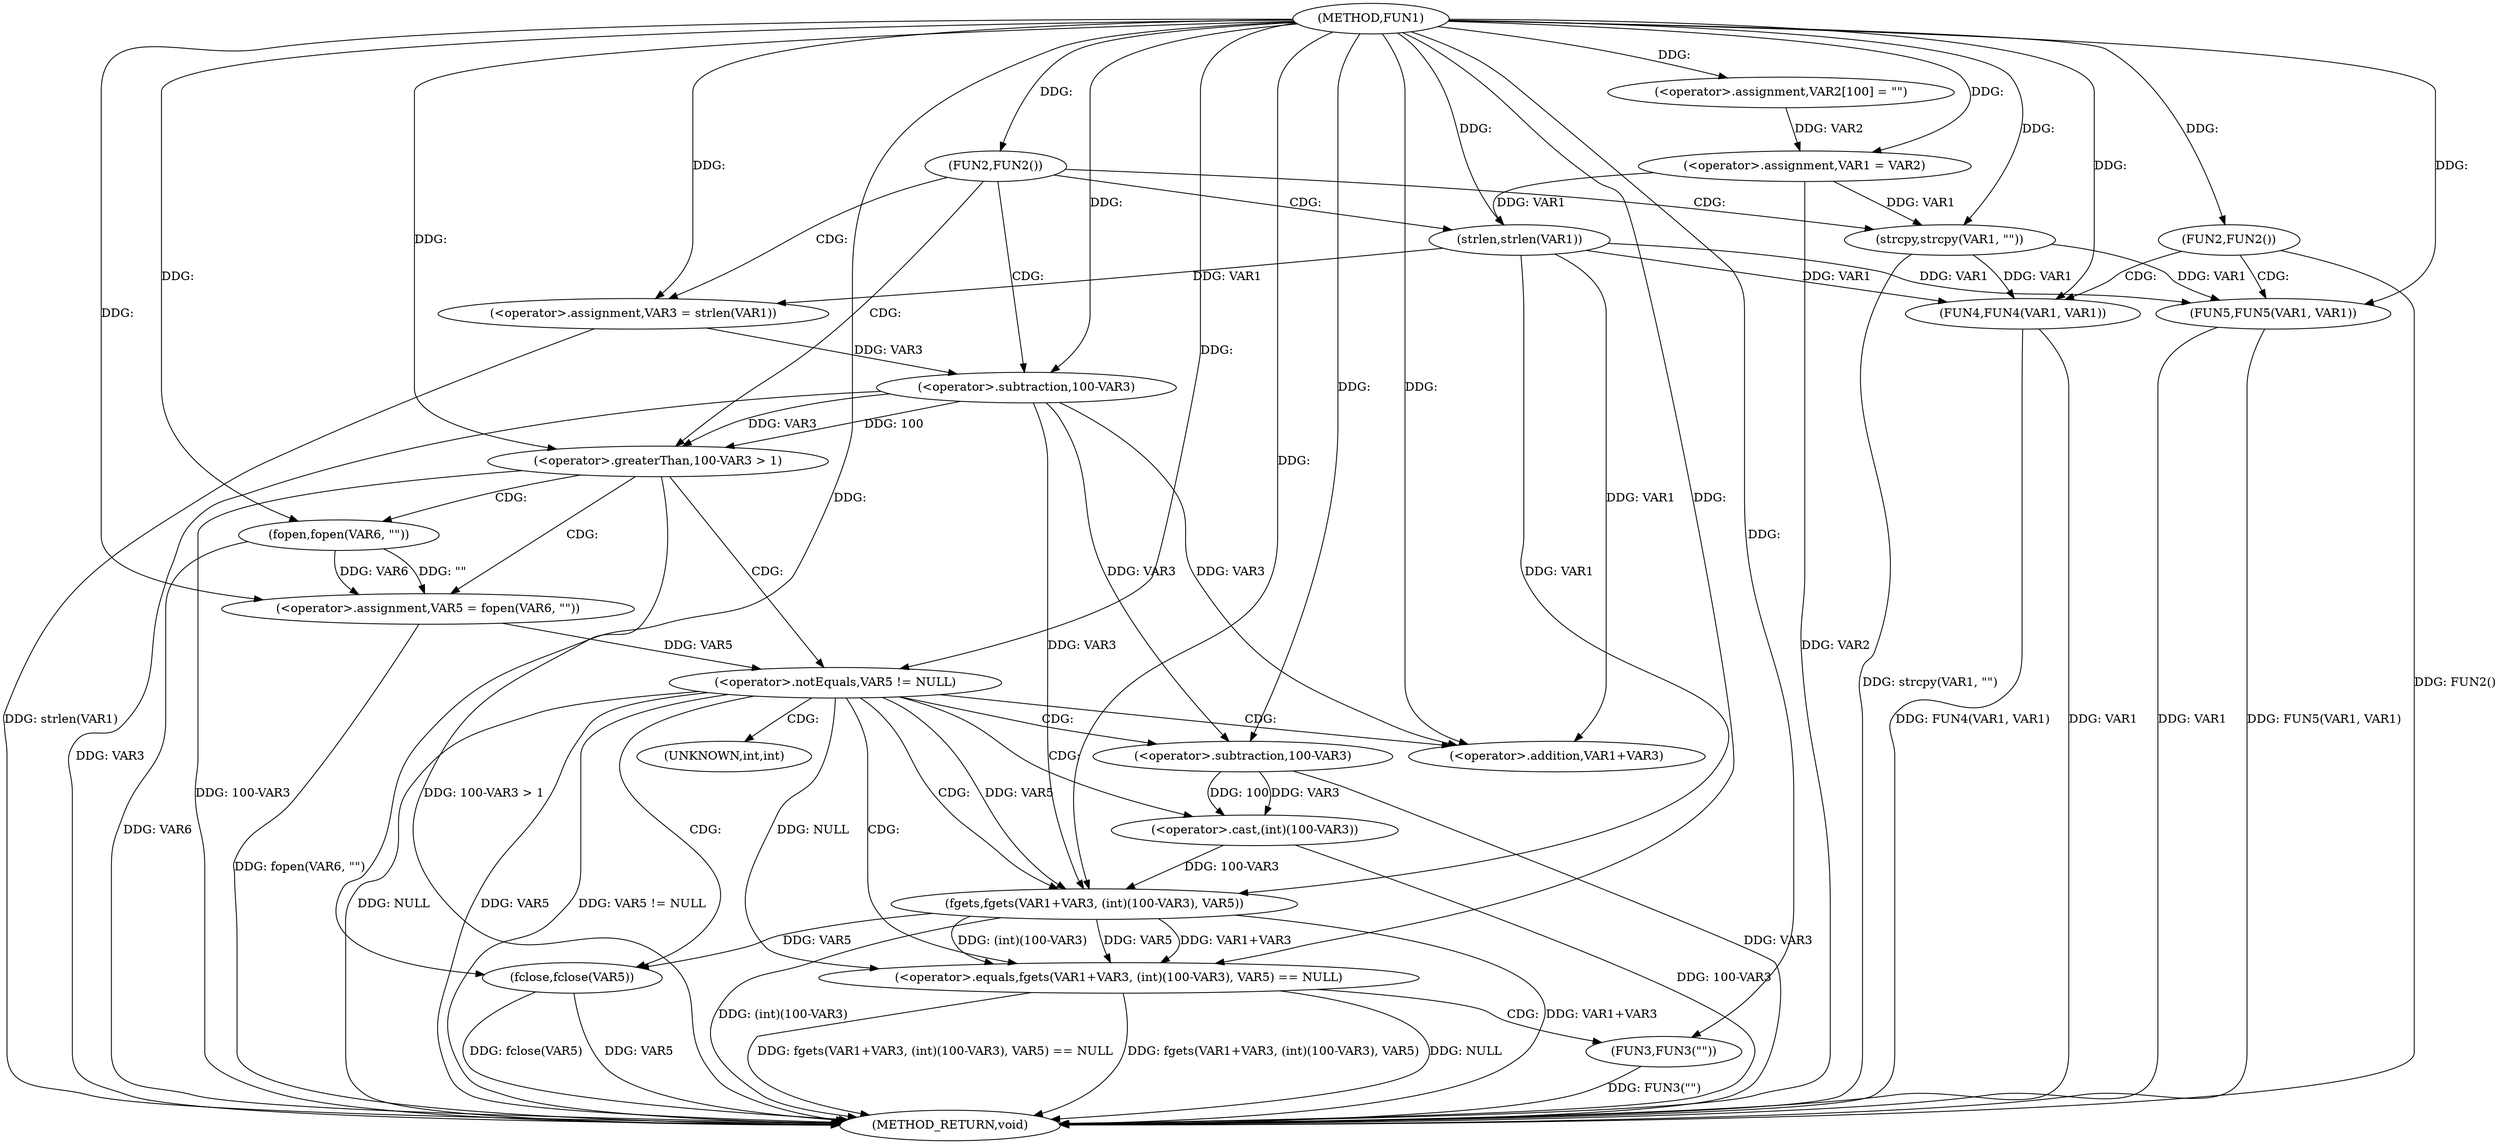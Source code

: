 digraph FUN1 {  
"1000100" [label = "(METHOD,FUN1)" ]
"1000171" [label = "(METHOD_RETURN,void)" ]
"1000104" [label = "(<operator>.assignment,VAR2[100] = \"\")" ]
"1000107" [label = "(<operator>.assignment,VAR1 = VAR2)" ]
"1000111" [label = "(FUN2,FUN2())" ]
"1000115" [label = "(<operator>.assignment,VAR3 = strlen(VAR1))" ]
"1000117" [label = "(strlen,strlen(VAR1))" ]
"1000121" [label = "(<operator>.greaterThan,100-VAR3 > 1)" ]
"1000122" [label = "(<operator>.subtraction,100-VAR3)" ]
"1000127" [label = "(<operator>.assignment,VAR5 = fopen(VAR6, \"\"))" ]
"1000129" [label = "(fopen,fopen(VAR6, \"\"))" ]
"1000133" [label = "(<operator>.notEquals,VAR5 != NULL)" ]
"1000138" [label = "(<operator>.equals,fgets(VAR1+VAR3, (int)(100-VAR3), VAR5) == NULL)" ]
"1000139" [label = "(fgets,fgets(VAR1+VAR3, (int)(100-VAR3), VAR5))" ]
"1000140" [label = "(<operator>.addition,VAR1+VAR3)" ]
"1000143" [label = "(<operator>.cast,(int)(100-VAR3))" ]
"1000145" [label = "(<operator>.subtraction,100-VAR3)" ]
"1000151" [label = "(FUN3,FUN3(\"\"))" ]
"1000153" [label = "(fclose,fclose(VAR5))" ]
"1000157" [label = "(strcpy,strcpy(VAR1, \"\"))" ]
"1000161" [label = "(FUN2,FUN2())" ]
"1000163" [label = "(FUN4,FUN4(VAR1, VAR1))" ]
"1000168" [label = "(FUN5,FUN5(VAR1, VAR1))" ]
"1000144" [label = "(UNKNOWN,int,int)" ]
  "1000115" -> "1000171"  [ label = "DDG: strlen(VAR1)"] 
  "1000168" -> "1000171"  [ label = "DDG: VAR1"] 
  "1000157" -> "1000171"  [ label = "DDG: strcpy(VAR1, \"\")"] 
  "1000138" -> "1000171"  [ label = "DDG: fgets(VAR1+VAR3, (int)(100-VAR3), VAR5)"] 
  "1000139" -> "1000171"  [ label = "DDG: VAR1+VAR3"] 
  "1000138" -> "1000171"  [ label = "DDG: NULL"] 
  "1000133" -> "1000171"  [ label = "DDG: VAR5 != NULL"] 
  "1000153" -> "1000171"  [ label = "DDG: VAR5"] 
  "1000133" -> "1000171"  [ label = "DDG: NULL"] 
  "1000138" -> "1000171"  [ label = "DDG: fgets(VAR1+VAR3, (int)(100-VAR3), VAR5) == NULL"] 
  "1000163" -> "1000171"  [ label = "DDG: FUN4(VAR1, VAR1)"] 
  "1000107" -> "1000171"  [ label = "DDG: VAR2"] 
  "1000168" -> "1000171"  [ label = "DDG: FUN5(VAR1, VAR1)"] 
  "1000129" -> "1000171"  [ label = "DDG: VAR6"] 
  "1000163" -> "1000171"  [ label = "DDG: VAR1"] 
  "1000151" -> "1000171"  [ label = "DDG: FUN3(\"\")"] 
  "1000127" -> "1000171"  [ label = "DDG: fopen(VAR6, \"\")"] 
  "1000133" -> "1000171"  [ label = "DDG: VAR5"] 
  "1000121" -> "1000171"  [ label = "DDG: 100-VAR3 > 1"] 
  "1000153" -> "1000171"  [ label = "DDG: fclose(VAR5)"] 
  "1000139" -> "1000171"  [ label = "DDG: (int)(100-VAR3)"] 
  "1000121" -> "1000171"  [ label = "DDG: 100-VAR3"] 
  "1000143" -> "1000171"  [ label = "DDG: 100-VAR3"] 
  "1000145" -> "1000171"  [ label = "DDG: VAR3"] 
  "1000161" -> "1000171"  [ label = "DDG: FUN2()"] 
  "1000122" -> "1000171"  [ label = "DDG: VAR3"] 
  "1000100" -> "1000104"  [ label = "DDG: "] 
  "1000104" -> "1000107"  [ label = "DDG: VAR2"] 
  "1000100" -> "1000107"  [ label = "DDG: "] 
  "1000100" -> "1000111"  [ label = "DDG: "] 
  "1000117" -> "1000115"  [ label = "DDG: VAR1"] 
  "1000100" -> "1000115"  [ label = "DDG: "] 
  "1000107" -> "1000117"  [ label = "DDG: VAR1"] 
  "1000100" -> "1000117"  [ label = "DDG: "] 
  "1000122" -> "1000121"  [ label = "DDG: 100"] 
  "1000122" -> "1000121"  [ label = "DDG: VAR3"] 
  "1000100" -> "1000122"  [ label = "DDG: "] 
  "1000115" -> "1000122"  [ label = "DDG: VAR3"] 
  "1000100" -> "1000121"  [ label = "DDG: "] 
  "1000129" -> "1000127"  [ label = "DDG: VAR6"] 
  "1000129" -> "1000127"  [ label = "DDG: \"\""] 
  "1000100" -> "1000127"  [ label = "DDG: "] 
  "1000100" -> "1000129"  [ label = "DDG: "] 
  "1000127" -> "1000133"  [ label = "DDG: VAR5"] 
  "1000100" -> "1000133"  [ label = "DDG: "] 
  "1000139" -> "1000138"  [ label = "DDG: VAR1+VAR3"] 
  "1000139" -> "1000138"  [ label = "DDG: (int)(100-VAR3)"] 
  "1000139" -> "1000138"  [ label = "DDG: VAR5"] 
  "1000117" -> "1000139"  [ label = "DDG: VAR1"] 
  "1000100" -> "1000139"  [ label = "DDG: "] 
  "1000122" -> "1000139"  [ label = "DDG: VAR3"] 
  "1000117" -> "1000140"  [ label = "DDG: VAR1"] 
  "1000100" -> "1000140"  [ label = "DDG: "] 
  "1000122" -> "1000140"  [ label = "DDG: VAR3"] 
  "1000143" -> "1000139"  [ label = "DDG: 100-VAR3"] 
  "1000145" -> "1000143"  [ label = "DDG: 100"] 
  "1000145" -> "1000143"  [ label = "DDG: VAR3"] 
  "1000100" -> "1000145"  [ label = "DDG: "] 
  "1000122" -> "1000145"  [ label = "DDG: VAR3"] 
  "1000133" -> "1000139"  [ label = "DDG: VAR5"] 
  "1000133" -> "1000138"  [ label = "DDG: NULL"] 
  "1000100" -> "1000138"  [ label = "DDG: "] 
  "1000100" -> "1000151"  [ label = "DDG: "] 
  "1000139" -> "1000153"  [ label = "DDG: VAR5"] 
  "1000100" -> "1000153"  [ label = "DDG: "] 
  "1000107" -> "1000157"  [ label = "DDG: VAR1"] 
  "1000100" -> "1000157"  [ label = "DDG: "] 
  "1000100" -> "1000161"  [ label = "DDG: "] 
  "1000157" -> "1000163"  [ label = "DDG: VAR1"] 
  "1000117" -> "1000163"  [ label = "DDG: VAR1"] 
  "1000100" -> "1000163"  [ label = "DDG: "] 
  "1000157" -> "1000168"  [ label = "DDG: VAR1"] 
  "1000117" -> "1000168"  [ label = "DDG: VAR1"] 
  "1000100" -> "1000168"  [ label = "DDG: "] 
  "1000111" -> "1000121"  [ label = "CDG: "] 
  "1000111" -> "1000117"  [ label = "CDG: "] 
  "1000111" -> "1000115"  [ label = "CDG: "] 
  "1000111" -> "1000157"  [ label = "CDG: "] 
  "1000111" -> "1000122"  [ label = "CDG: "] 
  "1000121" -> "1000127"  [ label = "CDG: "] 
  "1000121" -> "1000129"  [ label = "CDG: "] 
  "1000121" -> "1000133"  [ label = "CDG: "] 
  "1000133" -> "1000153"  [ label = "CDG: "] 
  "1000133" -> "1000143"  [ label = "CDG: "] 
  "1000133" -> "1000145"  [ label = "CDG: "] 
  "1000133" -> "1000139"  [ label = "CDG: "] 
  "1000133" -> "1000144"  [ label = "CDG: "] 
  "1000133" -> "1000140"  [ label = "CDG: "] 
  "1000133" -> "1000138"  [ label = "CDG: "] 
  "1000138" -> "1000151"  [ label = "CDG: "] 
  "1000161" -> "1000163"  [ label = "CDG: "] 
  "1000161" -> "1000168"  [ label = "CDG: "] 
}
